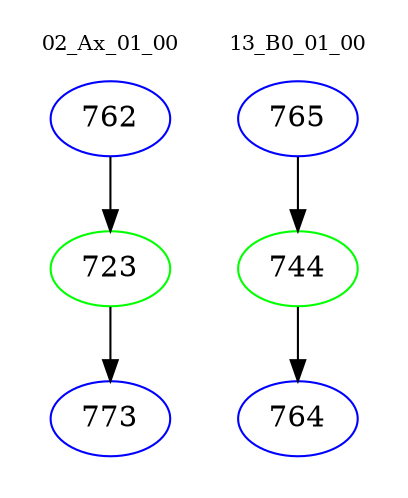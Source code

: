 digraph{
subgraph cluster_0 {
color = white
label = "02_Ax_01_00";
fontsize=10;
T0_762 [label="762", color="blue"]
T0_762 -> T0_723 [color="black"]
T0_723 [label="723", color="green"]
T0_723 -> T0_773 [color="black"]
T0_773 [label="773", color="blue"]
}
subgraph cluster_1 {
color = white
label = "13_B0_01_00";
fontsize=10;
T1_765 [label="765", color="blue"]
T1_765 -> T1_744 [color="black"]
T1_744 [label="744", color="green"]
T1_744 -> T1_764 [color="black"]
T1_764 [label="764", color="blue"]
}
}

